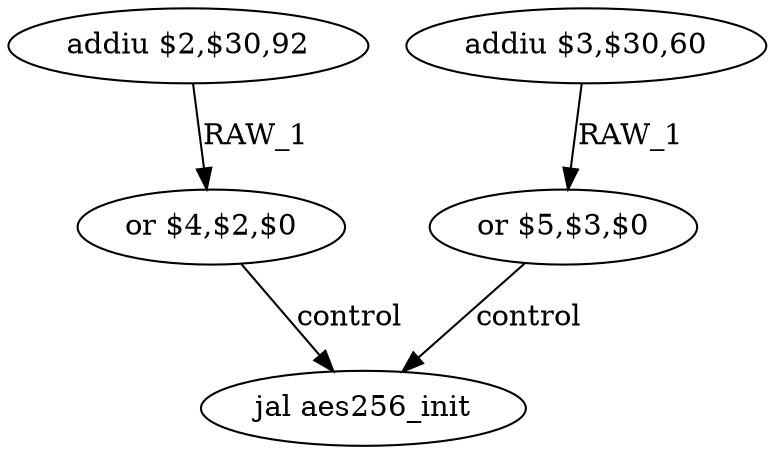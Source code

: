 digraph G1 {
node [shape = ellipse];
i0 [label = "addiu $2,$30,92"] ;
i0 ->  i2 [label= "RAW_1"];
i2 [label = "or $4,$2,$0"] ;
i2 ->  i4 [label= "control"];
i4 [label = "jal aes256_init"] ;
i1 [label = "addiu $3,$30,60"] ;
i1 ->  i3 [label= "RAW_1"];
i3 [label = "or $5,$3,$0"] ;
i3 ->  i4 [label= "control"];
}
